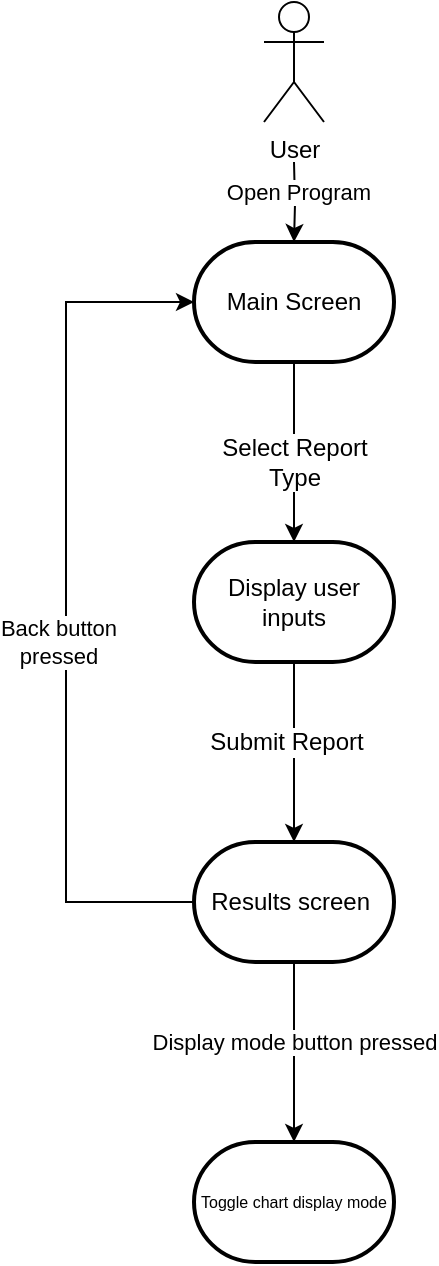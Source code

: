 <mxfile version="20.2.5" type="onedrive"><diagram id="C5RBs43oDa-KdzZeNtuy" name="Page-1"><mxGraphModel grid="1" page="1" gridSize="10" guides="1" tooltips="1" connect="1" arrows="1" fold="1" pageScale="1" pageWidth="827" pageHeight="1169" math="0" shadow="0"><root><mxCell id="WIyWlLk6GJQsqaUBKTNV-0"/><mxCell id="WIyWlLk6GJQsqaUBKTNV-1" parent="WIyWlLk6GJQsqaUBKTNV-0"/><mxCell id="OTY5Kecre2zs8OJIvaeU-11" style="edgeStyle=orthogonalEdgeStyle;rounded=0;orthogonalLoop=1;jettySize=auto;html=1;exitX=0.5;exitY=1;exitDx=0;exitDy=0;exitPerimeter=0;entryX=0.5;entryY=0;entryDx=0;entryDy=0;entryPerimeter=0;fontSize=8;" edge="1" parent="WIyWlLk6GJQsqaUBKTNV-1" target="OTY5Kecre2zs8OJIvaeU-10"><mxGeometry relative="1" as="geometry"><mxPoint x="334" y="90" as="sourcePoint"/></mxGeometry></mxCell><mxCell id="KqZYeXRIQof5prXslpRO-7" value="Open Program" style="edgeLabel;html=1;align=center;verticalAlign=middle;resizable=0;points=[];" connectable="0" vertex="1" parent="OTY5Kecre2zs8OJIvaeU-11"><mxGeometry x="-0.25" y="1" relative="1" as="geometry"><mxPoint as="offset"/></mxGeometry></mxCell><mxCell id="OTY5Kecre2zs8OJIvaeU-22" style="edgeStyle=orthogonalEdgeStyle;rounded=0;orthogonalLoop=1;jettySize=auto;html=1;exitX=0.5;exitY=1;exitDx=0;exitDy=0;exitPerimeter=0;fontSize=8;" edge="1" parent="WIyWlLk6GJQsqaUBKTNV-1" source="OTY5Kecre2zs8OJIvaeU-9" target="OTY5Kecre2zs8OJIvaeU-25"><mxGeometry relative="1" as="geometry"><mxPoint x="334" y="530" as="targetPoint"/></mxGeometry></mxCell><mxCell id="KqZYeXRIQof5prXslpRO-5" value="Display mode button pressed" style="edgeLabel;html=1;align=center;verticalAlign=middle;resizable=0;points=[];" connectable="0" vertex="1" parent="OTY5Kecre2zs8OJIvaeU-22"><mxGeometry x="-0.276" y="2" relative="1" as="geometry"><mxPoint x="-2" y="7" as="offset"/></mxGeometry></mxCell><mxCell id="OTY5Kecre2zs8OJIvaeU-9" value="Results screen&amp;nbsp;" style="strokeWidth=2;html=1;shape=mxgraph.flowchart.terminator;whiteSpace=wrap;fontSize=12;" vertex="1" parent="WIyWlLk6GJQsqaUBKTNV-1"><mxGeometry x="284" y="430" width="100" height="60" as="geometry"/></mxCell><mxCell id="jdelJV99jHkML9B8G6az-1" style="edgeStyle=orthogonalEdgeStyle;rounded=0;orthogonalLoop=1;jettySize=auto;html=1;exitX=0.5;exitY=1;exitDx=0;exitDy=0;exitPerimeter=0;entryX=0.5;entryY=0;entryDx=0;entryDy=0;entryPerimeter=0;fontSize=12;" edge="1" parent="WIyWlLk6GJQsqaUBKTNV-1" source="OTY5Kecre2zs8OJIvaeU-10" target="jdelJV99jHkML9B8G6az-0"><mxGeometry relative="1" as="geometry"/></mxCell><mxCell id="jdelJV99jHkML9B8G6az-3" value="Select Report&lt;br&gt;Type" style="edgeLabel;html=1;align=center;verticalAlign=middle;resizable=0;points=[];fontSize=12;" connectable="0" vertex="1" parent="jdelJV99jHkML9B8G6az-1"><mxGeometry x="-0.227" y="-1" relative="1" as="geometry"><mxPoint x="1" y="15" as="offset"/></mxGeometry></mxCell><mxCell id="OTY5Kecre2zs8OJIvaeU-10" value="Main Screen" style="strokeWidth=2;html=1;shape=mxgraph.flowchart.terminator;whiteSpace=wrap;fontSize=12;" vertex="1" parent="WIyWlLk6GJQsqaUBKTNV-1"><mxGeometry x="284" y="130" width="100" height="60" as="geometry"/></mxCell><mxCell id="OTY5Kecre2zs8OJIvaeU-25" value="Toggle chart display mode" style="strokeWidth=2;html=1;shape=mxgraph.flowchart.terminator;whiteSpace=wrap;fontSize=8;" vertex="1" parent="WIyWlLk6GJQsqaUBKTNV-1"><mxGeometry x="284" y="580" width="100" height="60" as="geometry"/></mxCell><mxCell id="OTY5Kecre2zs8OJIvaeU-34" style="edgeStyle=orthogonalEdgeStyle;rounded=0;orthogonalLoop=1;jettySize=auto;html=1;exitX=0;exitY=0.5;exitDx=0;exitDy=0;exitPerimeter=0;entryX=0;entryY=0.5;entryDx=0;entryDy=0;entryPerimeter=0;fontSize=8;" edge="1" parent="WIyWlLk6GJQsqaUBKTNV-1" source="OTY5Kecre2zs8OJIvaeU-9" target="OTY5Kecre2zs8OJIvaeU-10"><mxGeometry relative="1" as="geometry"><Array as="points"><mxPoint x="220" y="460"/><mxPoint x="220" y="160"/></Array><mxPoint x="334" y="880" as="sourcePoint"/></mxGeometry></mxCell><mxCell id="KqZYeXRIQof5prXslpRO-1" value="Back button&lt;br&gt;pressed" style="edgeLabel;html=1;align=center;verticalAlign=middle;resizable=0;points=[];" connectable="0" vertex="1" parent="OTY5Kecre2zs8OJIvaeU-34"><mxGeometry x="-0.267" relative="1" as="geometry"><mxPoint x="-4" y="-37" as="offset"/></mxGeometry></mxCell><mxCell id="KqZYeXRIQof5prXslpRO-6" value="User" style="shape=umlActor;verticalLabelPosition=bottom;verticalAlign=top;html=1;" vertex="1" parent="WIyWlLk6GJQsqaUBKTNV-1"><mxGeometry x="319" y="10" width="30" height="60" as="geometry"/></mxCell><mxCell id="jdelJV99jHkML9B8G6az-2" style="edgeStyle=orthogonalEdgeStyle;rounded=0;orthogonalLoop=1;jettySize=auto;html=1;exitX=0.5;exitY=1;exitDx=0;exitDy=0;exitPerimeter=0;entryX=0.5;entryY=0;entryDx=0;entryDy=0;entryPerimeter=0;fontSize=12;" edge="1" parent="WIyWlLk6GJQsqaUBKTNV-1" source="jdelJV99jHkML9B8G6az-0" target="OTY5Kecre2zs8OJIvaeU-9"><mxGeometry relative="1" as="geometry"/></mxCell><mxCell id="jdelJV99jHkML9B8G6az-4" value="Submit Report" style="edgeLabel;html=1;align=center;verticalAlign=middle;resizable=0;points=[];fontSize=12;" connectable="0" vertex="1" parent="jdelJV99jHkML9B8G6az-2"><mxGeometry x="-0.253" y="2" relative="1" as="geometry"><mxPoint x="-6" y="6" as="offset"/></mxGeometry></mxCell><mxCell id="jdelJV99jHkML9B8G6az-0" value="Display user inputs" style="strokeWidth=2;html=1;shape=mxgraph.flowchart.terminator;whiteSpace=wrap;fontSize=12;" vertex="1" parent="WIyWlLk6GJQsqaUBKTNV-1"><mxGeometry x="284" y="280" width="100" height="60" as="geometry"/></mxCell></root></mxGraphModel></diagram></mxfile>